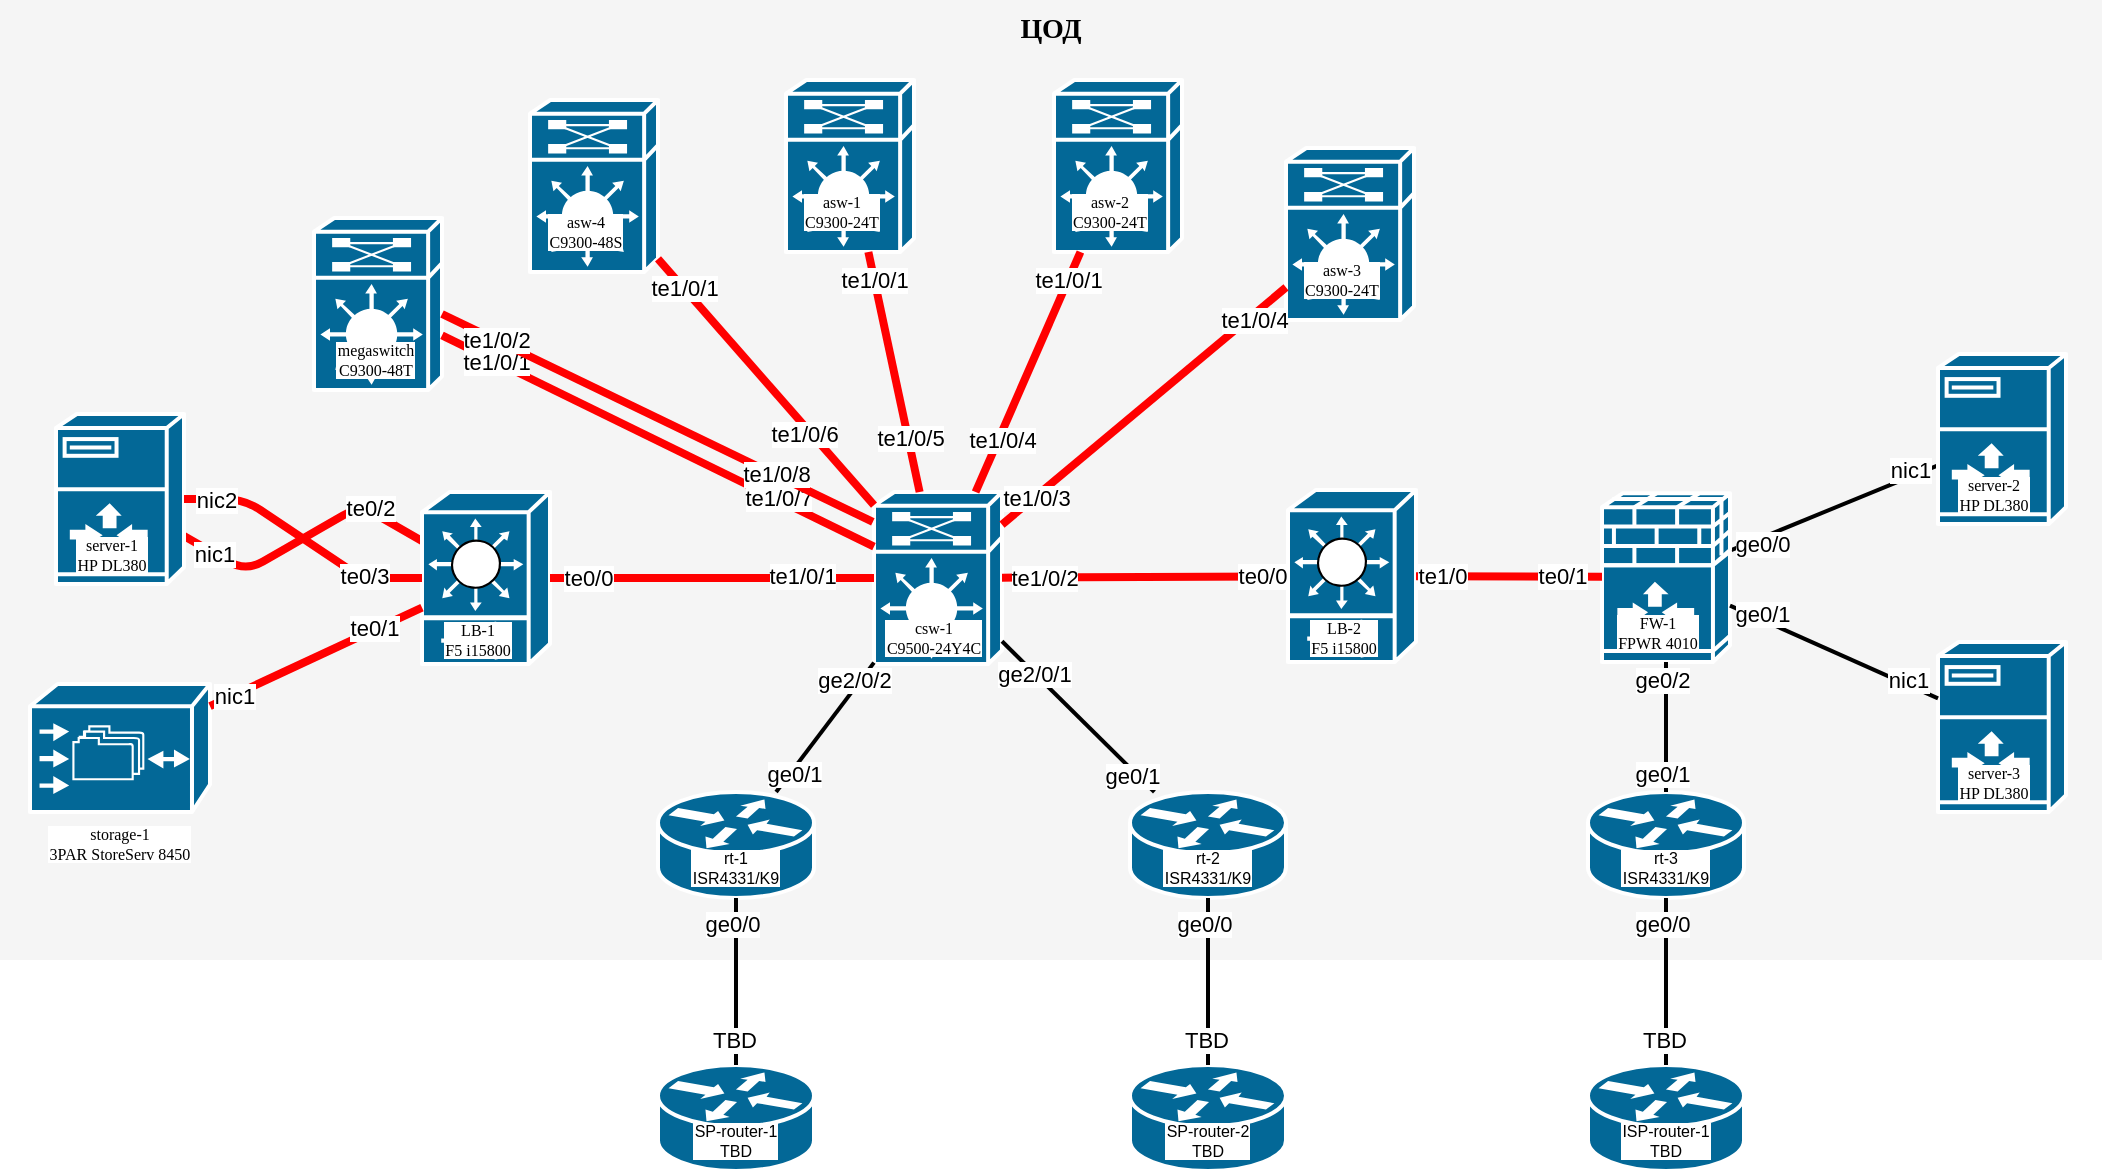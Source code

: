 <mxfile version="20.6.2" type="device"><diagram name="Page-1" id="c37626ed-c26b-45fb-9056-f9ebc6bb27b6"><mxGraphModel dx="666" dy="405" grid="1" gridSize="10" guides="1" tooltips="1" connect="1" arrows="1" fold="1" page="1" pageScale="1" pageWidth="1169" pageHeight="827" background="none" math="0" shadow="0"><root><mxCell id="0"/><mxCell id="1" parent="0"/><mxCell id="1c7a67bf8fd3230f-83" value="ЦОД" style="whiteSpace=wrap;html=1;rounded=0;shadow=0;comic=0;strokeWidth=1;fontFamily=Verdana;fontSize=14;fillColor=#f5f5f5;strokeColor=none;verticalAlign=top;fontStyle=1;align=center;" parent="1" vertex="1"><mxGeometry x="19" y="143" width="1051" height="480" as="geometry"/></mxCell><object label="%Name%&#10;%Model%" Power="45" Model="C9300-24T" Power_max="250" placeholders="1" Name="asw-1" Height="1" id="1c7a67bf8fd3230f-2"><mxCell style="shape=mxgraph.cisco.misc.route_switch_processor;dashed=0;fillColor=#036897;strokeColor=#ffffff;strokeWidth=2;verticalLabelPosition=bottom;verticalAlign=top;rounded=0;shadow=0;comic=0;fontFamily=Verdana;fontSize=8;movableLabel=1;labelBackgroundColor=default;labelBorderColor=none;" parent="1" vertex="1"><mxGeometry x="412" y="183" width="64" height="86" as="geometry"><mxPoint x="-4" y="-36" as="offset"/></mxGeometry></mxCell></object><mxCell id="1c7a67bf8fd3230f-64" style="html=1;labelBackgroundColor=none;startFill=0;endArrow=none;endFill=0;strokeWidth=4;fontFamily=Verdana;fontSize=12;strokeColor=#FF0000;fillColor=#e51400;elbow=vertical;edgeStyle=isometricEdgeStyle;" parent="1" source="1c7a67bf8fd3230f-6" target="VYZhUGUUAuglzrINPPdh-29" edge="1"><mxGeometry relative="1" as="geometry"><mxPoint x="230" y="410.093" as="sourcePoint"/><mxPoint x="111" y="384.407" as="targetPoint"/></mxGeometry></mxCell><object label="%Interface%" placeholders="1" Interface="te0/2" Type="10GBaseSR" Media="MMF, Duplex LC" id="pVyVXhRQnFWiGD-vonVl-3"><mxCell style="edgeLabel;html=1;align=center;verticalAlign=middle;resizable=0;points=[];" parent="1c7a67bf8fd3230f-64" vertex="1" connectable="0"><mxGeometry x="-0.547" y="-1" relative="1" as="geometry"><mxPoint as="offset"/></mxGeometry></mxCell></object><object label="%Interface%" placeholders="1" Interface="nic1" Type="10GBaseSR" Media="MMF, Duplex LC" id="pVyVXhRQnFWiGD-vonVl-4"><mxCell style="edgeLabel;html=1;align=center;verticalAlign=middle;resizable=0;points=[];" parent="1c7a67bf8fd3230f-64" vertex="1" connectable="0"><mxGeometry x="0.75" relative="1" as="geometry"><mxPoint as="offset"/></mxGeometry></mxCell></object><object label="%Name%&#10;%Model%" placeholders="1" Power="300" Model="F5 i15800" Power_max="750" Name="LB-1" Height="1" id="1c7a67bf8fd3230f-6"><mxCell style="shape=mxgraph.cisco.switches.content_switch;dashed=0;fillColor=#036897;strokeColor=#ffffff;strokeWidth=2;verticalLabelPosition=middle;verticalAlign=middle;rounded=0;shadow=0;comic=0;fontFamily=Verdana;fontSize=8;movableLabel=1;labelBackgroundColor=default;labelPosition=center;align=center;" parent="1" vertex="1"><mxGeometry x="230" y="389" width="64" height="86" as="geometry"><mxPoint x="-4" y="31" as="offset"/></mxGeometry></mxCell></object><object label="%Name%&#10;%Model%" placeholders="1" Model="3PAR StoreServ 8450" Power="900" Power_max="1500" Name="storage-1" Height="2" id="1c7a67bf8fd3230f-8"><mxCell style="shape=mxgraph.cisco.storage.cisco_file_engine;dashed=0;fillColor=#036897;strokeColor=#ffffff;strokeWidth=2;verticalLabelPosition=bottom;verticalAlign=top;rounded=0;shadow=0;comic=0;fontFamily=Verdana;fontSize=8;movableLabel=1;labelBackgroundColor=default;" parent="1" vertex="1"><mxGeometry x="34" y="485" width="90" height="64" as="geometry"/></mxCell></object><mxCell id="1c7a67bf8fd3230f-43" style="edgeStyle=none;html=1;labelBackgroundColor=none;startFill=0;endArrow=none;endFill=0;strokeWidth=2;fontFamily=Verdana;fontSize=12;" parent="1" source="1c7a67bf8fd3230f-10" target="1c7a67bf8fd3230f-11" edge="1"><mxGeometry relative="1" as="geometry"/></mxCell><object label="%Interface%" Interface="ge0/0" Media="RJ45, UTP" Type="1000BaseT" placeholders="1" id="pVyVXhRQnFWiGD-vonVl-25"><mxCell style="edgeLabel;html=1;align=center;verticalAlign=middle;resizable=0;points=[];" parent="1c7a67bf8fd3230f-43" vertex="1" connectable="0"><mxGeometry x="-0.356" y="-3" relative="1" as="geometry"><mxPoint x="-19" y="7" as="offset"/></mxGeometry></mxCell></object><object label="%Interface%" Interface="nic1" Media="RJ45, UTP" Type="1000BaseT" placeholders="1" id="pVyVXhRQnFWiGD-vonVl-30"><mxCell style="edgeLabel;html=1;align=center;verticalAlign=middle;resizable=0;points=[];" parent="1c7a67bf8fd3230f-43" vertex="1" connectable="0"><mxGeometry x="0.566" y="-1" relative="1" as="geometry"><mxPoint x="8" y="-8" as="offset"/></mxGeometry></mxCell></object><object label="%Name%&#10;%Model%" Model="FPWR 4010" Power="300" Power_max="650" placeholders="1" Name="FW-1" Height="1" id="1c7a67bf8fd3230f-10"><mxCell style="shape=mxgraph.cisco.security.ios_firewall;dashed=0;fillColor=#036897;strokeColor=#ffffff;strokeWidth=2;verticalLabelPosition=middle;verticalAlign=middle;rounded=0;shadow=0;comic=0;fontFamily=Verdana;fontSize=8;labelBackgroundColor=default;movableLabel=1;labelPosition=center;align=center;" parent="1" vertex="1"><mxGeometry x="820" y="389" width="64" height="85" as="geometry"><mxPoint x="-4" y="28" as="offset"/></mxGeometry></mxCell></object><object label="%Name%&#10;%Model%" placeholders="1" Model="HP DL380" Power="450" Power_max="800" Name="server-2" Height="2" id="1c7a67bf8fd3230f-11"><mxCell style="shape=mxgraph.cisco.servers.server_with_router;dashed=0;fillColor=#036897;strokeColor=#ffffff;strokeWidth=2;verticalLabelPosition=middle;verticalAlign=middle;rounded=0;shadow=0;comic=0;fontFamily=Verdana;fontSize=8;labelPosition=center;align=center;labelBackgroundColor=default;movableLabel=1;" parent="1" vertex="1"><mxGeometry x="988" y="320" width="64" height="85" as="geometry"><mxPoint x="-4" y="28" as="offset"/></mxGeometry></mxCell></object><object label="%Name%&#10;%Model%" Model="ISR4331/K9" Power="60" Power_max="350" Height="1" placeholders="1" Name="rt-1" id="1c7a67bf8fd3230f-46"><mxCell style="shape=mxgraph.cisco.routers.router;dashed=0;fillColor=#036897;strokeColor=#ffffff;strokeWidth=2;verticalLabelPosition=bottom;verticalAlign=top;rounded=0;shadow=0;comic=0;fontFamily=Helvetica;fontSize=8;movableLabel=1;labelBackgroundColor=default;" parent="1" vertex="1"><mxGeometry x="348" y="539" width="78" height="53" as="geometry"><mxPoint y="-31" as="offset"/></mxGeometry></mxCell></object><object label="%Name%&#10;%Model%" Power="45" Model="C9300-24T" Power_max="250" placeholders="1" Name="asw-2" Height="1" id="VYZhUGUUAuglzrINPPdh-13"><mxCell style="shape=mxgraph.cisco.misc.route_switch_processor;dashed=0;fillColor=#036897;strokeColor=#ffffff;strokeWidth=2;verticalLabelPosition=bottom;verticalAlign=top;rounded=0;shadow=0;comic=0;fontFamily=Verdana;fontSize=8;movableLabel=1;labelBackgroundColor=default;labelBorderColor=none;html=0;" vertex="1" parent="1"><mxGeometry x="546" y="183" width="64" height="86" as="geometry"><mxPoint x="-4" y="-36" as="offset"/></mxGeometry></mxCell></object><object label="%Name%&#10;%Model%" Power="45" Model="C9300-24T" Power_max="250" placeholders="1" Name="asw-3" Height="1" id="VYZhUGUUAuglzrINPPdh-14"><mxCell style="shape=mxgraph.cisco.misc.route_switch_processor;dashed=0;fillColor=#036897;strokeColor=#ffffff;strokeWidth=2;verticalLabelPosition=bottom;verticalAlign=top;rounded=0;shadow=0;comic=0;fontFamily=Verdana;fontSize=8;movableLabel=1;labelBackgroundColor=default;labelBorderColor=none;html=0;" vertex="1" parent="1"><mxGeometry x="662" y="217" width="64" height="86" as="geometry"><mxPoint x="-4" y="-36" as="offset"/></mxGeometry></mxCell></object><object label="%Name%&#10;%Model%" Power="80" Model="C9300-48S" Power_max="250" placeholders="1" Name="asw-4" Height="1" id="VYZhUGUUAuglzrINPPdh-15"><mxCell style="shape=mxgraph.cisco.misc.route_switch_processor;dashed=0;fillColor=#036897;strokeColor=#ffffff;strokeWidth=2;verticalLabelPosition=bottom;verticalAlign=top;rounded=0;shadow=0;comic=0;fontFamily=Verdana;fontSize=8;movableLabel=1;labelBackgroundColor=default;labelBorderColor=none;html=0;" vertex="1" parent="1"><mxGeometry x="284" y="193" width="64" height="86" as="geometry"><mxPoint x="-4" y="-36" as="offset"/></mxGeometry></mxCell></object><object label="%Name%&#10;%Model%" Power="120" Model="C9500-24Y4C" Power_max="650" placeholders="1" Name="csw-1" Height="1" id="VYZhUGUUAuglzrINPPdh-16"><mxCell style="shape=mxgraph.cisco.misc.route_switch_processor;dashed=0;fillColor=#036897;strokeColor=#ffffff;strokeWidth=2;verticalLabelPosition=middle;verticalAlign=middle;rounded=0;shadow=0;comic=0;fontFamily=Verdana;fontSize=8;movableLabel=1;labelBackgroundColor=default;labelBorderColor=none;html=0;labelPosition=center;align=center;" vertex="1" parent="1"><mxGeometry x="456" y="389" width="64" height="86" as="geometry"><mxPoint x="-2" y="30" as="offset"/></mxGeometry></mxCell></object><object label="%Name%&#10;%Model%" Model="ISR4331/K9" Power="60" Power_max="350" Height="1" placeholders="1" Name="rt-2" id="VYZhUGUUAuglzrINPPdh-19"><mxCell style="shape=mxgraph.cisco.routers.router;dashed=0;fillColor=#036897;strokeColor=#ffffff;strokeWidth=2;verticalLabelPosition=bottom;verticalAlign=top;rounded=0;shadow=0;comic=0;fontFamily=Helvetica;fontSize=8;movableLabel=1;labelBackgroundColor=default;labelBorderColor=none;html=0;" vertex="1" parent="1"><mxGeometry x="584" y="539" width="78" height="53" as="geometry"><mxPoint y="-31" as="offset"/></mxGeometry></mxCell></object><object label="%Name%&#10;%Model%" Model="ISR4331/K9" Power="60" Power_max="350" Height="1" placeholders="1" Name="rt-3" id="VYZhUGUUAuglzrINPPdh-20"><mxCell style="shape=mxgraph.cisco.routers.router;dashed=0;fillColor=#036897;strokeColor=#ffffff;strokeWidth=2;verticalLabelPosition=bottom;verticalAlign=top;rounded=0;shadow=0;comic=0;fontFamily=Helvetica;fontSize=8;movableLabel=1;labelBackgroundColor=default;labelBorderColor=none;html=0;" vertex="1" parent="1"><mxGeometry x="813" y="539" width="78" height="53" as="geometry"><mxPoint y="-31" as="offset"/></mxGeometry></mxCell></object><object label="%Name%&#10;%Model%" Model="TBD" Power="TBD" Power_max="TBD" Height="TBD" placeholders="1" Name="SP-router-1" id="VYZhUGUUAuglzrINPPdh-22"><mxCell style="shape=mxgraph.cisco.routers.router;dashed=0;fillColor=#036897;strokeColor=#ffffff;strokeWidth=2;verticalLabelPosition=bottom;verticalAlign=top;rounded=0;shadow=0;comic=0;fontFamily=Helvetica;fontSize=8;movableLabel=1;labelBackgroundColor=default;labelBorderColor=none;html=0;" vertex="1" parent="1"><mxGeometry x="348" y="675.5" width="78" height="53" as="geometry"><mxPoint y="-31" as="offset"/></mxGeometry></mxCell></object><object label="%Name%&#10;%Model%" Model="TBD" Power="TBD" Power_max="TBD" Height="TBD" placeholders="1" Name="SP-router-2" id="VYZhUGUUAuglzrINPPdh-23"><mxCell style="shape=mxgraph.cisco.routers.router;dashed=0;fillColor=#036897;strokeColor=#ffffff;strokeWidth=2;verticalLabelPosition=bottom;verticalAlign=top;rounded=0;shadow=0;comic=0;fontFamily=Helvetica;fontSize=8;movableLabel=1;labelBackgroundColor=default;labelBorderColor=none;html=0;" vertex="1" parent="1"><mxGeometry x="584" y="675.5" width="78" height="53" as="geometry"><mxPoint y="-31" as="offset"/></mxGeometry></mxCell></object><object label="%Name%&#10;%Model%" Model="TBD" Power="TBD" Power_max="TBD" Height="TBD" placeholders="1" Name="ISP-router-1" id="VYZhUGUUAuglzrINPPdh-24"><mxCell style="shape=mxgraph.cisco.routers.router;dashed=0;fillColor=#036897;strokeColor=#ffffff;strokeWidth=2;verticalLabelPosition=bottom;verticalAlign=top;rounded=0;shadow=0;comic=0;fontFamily=Helvetica;fontSize=8;movableLabel=1;labelBackgroundColor=default;labelBorderColor=none;html=0;" vertex="1" parent="1"><mxGeometry x="813" y="675.5" width="78" height="53" as="geometry"><mxPoint y="-31" as="offset"/></mxGeometry></mxCell></object><object label="%Name%&#10;%Model%" placeholders="1" Power="300" Model="F5 i15800" Power_max="750" Name="LB-2" Height="1" id="VYZhUGUUAuglzrINPPdh-25"><mxCell style="shape=mxgraph.cisco.switches.content_switch;dashed=0;fillColor=#036897;strokeColor=#ffffff;strokeWidth=2;verticalLabelPosition=middle;verticalAlign=middle;rounded=0;shadow=0;comic=0;fontFamily=Verdana;fontSize=8;movableLabel=1;labelBackgroundColor=default;labelPosition=center;align=center;" vertex="1" parent="1"><mxGeometry x="663" y="388" width="64" height="86" as="geometry"><mxPoint x="-4" y="31" as="offset"/></mxGeometry></mxCell></object><object label="%Name%&#10;%Model%" placeholders="1" Model="HP DL380" Power="450" Power_max="800" Name="server-3" Height="2" id="VYZhUGUUAuglzrINPPdh-27"><mxCell style="shape=mxgraph.cisco.servers.server_with_router;dashed=0;fillColor=#036897;strokeColor=#ffffff;strokeWidth=2;verticalLabelPosition=middle;verticalAlign=middle;rounded=0;shadow=0;comic=0;fontFamily=Verdana;fontSize=8;labelPosition=center;align=center;labelBackgroundColor=default;movableLabel=1;" vertex="1" parent="1"><mxGeometry x="988" y="464.0" width="64" height="85" as="geometry"><mxPoint x="-4" y="28" as="offset"/></mxGeometry></mxCell></object><object label="%Name%&#10;%Model%" Power="80" Model="C9300-48T" Power_max="450" placeholders="1" Name="megaswitch" Height="1" id="VYZhUGUUAuglzrINPPdh-28"><mxCell style="shape=mxgraph.cisco.misc.route_switch_processor;dashed=0;fillColor=#036897;strokeColor=#ffffff;strokeWidth=2;verticalLabelPosition=middle;verticalAlign=middle;rounded=0;shadow=0;comic=0;fontFamily=Verdana;fontSize=8;movableLabel=1;labelBackgroundColor=default;labelBorderColor=none;html=0;labelPosition=center;align=center;" vertex="1" parent="1"><mxGeometry x="176" y="252" width="64" height="86" as="geometry"><mxPoint x="-1" y="28" as="offset"/></mxGeometry></mxCell></object><object label="%Name%&#10;%Model%" placeholders="1" Model="HP DL380" Power="450" Power_max="800" Name="server-1" Height="2" id="VYZhUGUUAuglzrINPPdh-29"><mxCell style="shape=mxgraph.cisco.servers.server_with_router;dashed=0;fillColor=#036897;strokeColor=#ffffff;strokeWidth=2;verticalLabelPosition=middle;verticalAlign=middle;rounded=0;shadow=0;comic=0;fontFamily=Verdana;fontSize=8;labelPosition=center;align=center;labelBackgroundColor=default;movableLabel=1;labelBorderColor=none;html=0;" vertex="1" parent="1"><mxGeometry x="47" y="350.0" width="64" height="85" as="geometry"><mxPoint x="-4" y="28" as="offset"/></mxGeometry></mxCell></object><mxCell id="VYZhUGUUAuglzrINPPdh-33" style="edgeStyle=none;html=1;labelBackgroundColor=none;startFill=0;endArrow=none;endFill=0;strokeWidth=4;fontFamily=Verdana;fontSize=12;strokeColor=#FF0000;fillColor=#e51400;rounded=0;" edge="1" parent="1" source="1c7a67bf8fd3230f-6" target="1c7a67bf8fd3230f-8"><mxGeometry relative="1" as="geometry"><mxPoint x="280" y="513.406" as="sourcePoint"/><mxPoint x="142" y="513" as="targetPoint"/></mxGeometry></mxCell><object label="%Interface%" placeholders="1" Interface="te0/1" Type="10GBaseSR" Media="MMF, Duplex LC" id="VYZhUGUUAuglzrINPPdh-34"><mxCell style="edgeLabel;html=1;align=center;verticalAlign=middle;resizable=0;points=[];labelBackgroundColor=default;labelBorderColor=none;fontFamily=Helvetica;fontSize=11;" vertex="1" connectable="0" parent="VYZhUGUUAuglzrINPPdh-33"><mxGeometry x="-0.547" y="-1" relative="1" as="geometry"><mxPoint as="offset"/></mxGeometry></mxCell></object><object label="%Interface%" placeholders="1" Interface="nic1" Type="10GBaseSR" Media="MMF, Duplex LC" id="VYZhUGUUAuglzrINPPdh-35"><mxCell style="edgeLabel;html=1;align=center;verticalAlign=middle;resizable=0;points=[];labelBackgroundColor=default;labelBorderColor=none;fontFamily=Helvetica;fontSize=11;" vertex="1" connectable="0" parent="VYZhUGUUAuglzrINPPdh-33"><mxGeometry x="0.767" relative="1" as="geometry"><mxPoint as="offset"/></mxGeometry></mxCell></object><mxCell id="VYZhUGUUAuglzrINPPdh-36" style="edgeStyle=none;html=1;labelBackgroundColor=none;startFill=0;endArrow=none;endFill=0;strokeWidth=4;fontFamily=Verdana;fontSize=12;strokeColor=#FF0000;fillColor=#e51400;rounded=0;entryX=1;entryY=0.5;entryDx=0;entryDy=0;entryPerimeter=0;exitX=0;exitY=0.5;exitDx=0;exitDy=0;exitPerimeter=0;" edge="1" parent="1" source="VYZhUGUUAuglzrINPPdh-16" target="1c7a67bf8fd3230f-6"><mxGeometry relative="1" as="geometry"><mxPoint x="456.384" y="449.008" as="sourcePoint"/><mxPoint x="295.024" y="413.834" as="targetPoint"/></mxGeometry></mxCell><object label="%Interface%" placeholders="1" Interface="te1/0/1" Type="10GBaseSR" Media="MMF, Duplex LC" id="VYZhUGUUAuglzrINPPdh-37"><mxCell style="edgeLabel;html=1;align=center;verticalAlign=middle;resizable=0;points=[];labelBackgroundColor=default;labelBorderColor=none;fontFamily=Helvetica;fontSize=11;" vertex="1" connectable="0" parent="VYZhUGUUAuglzrINPPdh-36"><mxGeometry x="-0.547" y="-1" relative="1" as="geometry"><mxPoint as="offset"/></mxGeometry></mxCell></object><object label="%Interface%" placeholders="1" Interface="te0/0" Type="10GBaseSR" Media="MMF, Duplex LC" id="VYZhUGUUAuglzrINPPdh-38"><mxCell style="edgeLabel;html=1;align=center;verticalAlign=middle;resizable=0;points=[];labelBackgroundColor=default;labelBorderColor=none;fontFamily=Helvetica;fontSize=11;" vertex="1" connectable="0" parent="VYZhUGUUAuglzrINPPdh-36"><mxGeometry x="0.767" relative="1" as="geometry"><mxPoint as="offset"/></mxGeometry></mxCell></object><mxCell id="VYZhUGUUAuglzrINPPdh-39" style="edgeStyle=none;html=1;labelBackgroundColor=none;startFill=0;endArrow=none;endFill=0;strokeWidth=4;fontFamily=Verdana;fontSize=12;strokeColor=#FF0000;fillColor=#e51400;rounded=0;" edge="1" parent="1" source="VYZhUGUUAuglzrINPPdh-16" target="VYZhUGUUAuglzrINPPdh-28"><mxGeometry relative="1" as="geometry"><mxPoint x="394" y="393.406" as="sourcePoint"/><mxPoint x="256" y="393" as="targetPoint"/></mxGeometry></mxCell><object label="%Interface%" placeholders="1" Interface="te1/0/7" Type="10GBaseSR" Media="MMF, Duplex LC" id="VYZhUGUUAuglzrINPPdh-40"><mxCell style="edgeLabel;html=1;align=center;verticalAlign=middle;resizable=0;points=[];labelBackgroundColor=default;labelBorderColor=none;fontFamily=Helvetica;fontSize=11;" vertex="1" connectable="0" parent="VYZhUGUUAuglzrINPPdh-39"><mxGeometry x="-0.547" y="-1" relative="1" as="geometry"><mxPoint as="offset"/></mxGeometry></mxCell></object><object label="%Interface%" placeholders="1" Interface="te1/0/1" Type="10GBaseSR" Media="MMF, Duplex LC" id="VYZhUGUUAuglzrINPPdh-41"><mxCell style="edgeLabel;html=1;align=center;verticalAlign=middle;resizable=0;points=[];labelBackgroundColor=default;labelBorderColor=none;fontFamily=Helvetica;fontSize=11;" vertex="1" connectable="0" parent="VYZhUGUUAuglzrINPPdh-39"><mxGeometry x="0.75" relative="1" as="geometry"><mxPoint as="offset"/></mxGeometry></mxCell></object><mxCell id="VYZhUGUUAuglzrINPPdh-42" style="edgeStyle=none;html=1;labelBackgroundColor=none;startFill=0;endArrow=none;endFill=0;strokeWidth=4;fontFamily=Verdana;fontSize=12;strokeColor=#FF0000;fillColor=#e51400;rounded=0;" edge="1" parent="1" source="VYZhUGUUAuglzrINPPdh-16" target="VYZhUGUUAuglzrINPPdh-15"><mxGeometry relative="1" as="geometry"><mxPoint x="406" y="343" as="sourcePoint"/><mxPoint x="306" y="313" as="targetPoint"/></mxGeometry></mxCell><object label="%Interface%" placeholders="1" Interface="te1/0/6" Type="10GBaseSR" Media="MMF, Duplex LC" id="VYZhUGUUAuglzrINPPdh-43"><mxCell style="edgeLabel;html=1;align=center;verticalAlign=middle;resizable=0;points=[];labelBackgroundColor=default;labelBorderColor=none;fontFamily=Helvetica;fontSize=11;" vertex="1" connectable="0" parent="VYZhUGUUAuglzrINPPdh-42"><mxGeometry x="-0.547" y="-1" relative="1" as="geometry"><mxPoint x="-12" y="-7" as="offset"/></mxGeometry></mxCell></object><object label="%Interface%" placeholders="1" Interface="te1/0/1" Type="10GBaseSR" Media="MMF, Duplex LC" id="VYZhUGUUAuglzrINPPdh-44"><mxCell style="edgeLabel;html=1;align=center;verticalAlign=middle;resizable=0;points=[];labelBackgroundColor=default;labelBorderColor=none;fontFamily=Helvetica;fontSize=11;" vertex="1" connectable="0" parent="VYZhUGUUAuglzrINPPdh-42"><mxGeometry x="0.767" relative="1" as="geometry"><mxPoint as="offset"/></mxGeometry></mxCell></object><mxCell id="VYZhUGUUAuglzrINPPdh-45" style="edgeStyle=none;html=1;labelBackgroundColor=none;startFill=0;endArrow=none;endFill=0;strokeWidth=4;fontFamily=Verdana;fontSize=12;strokeColor=#FF0000;fillColor=#e51400;rounded=0;" edge="1" parent="1" source="VYZhUGUUAuglzrINPPdh-16" target="1c7a67bf8fd3230f-2"><mxGeometry relative="1" as="geometry"><mxPoint x="454" y="323.406" as="sourcePoint"/><mxPoint x="316" y="323" as="targetPoint"/></mxGeometry></mxCell><object label="%Interface%" placeholders="1" Interface="te1/0/5" Type="10GBaseSR" Media="MMF, Duplex LC" id="VYZhUGUUAuglzrINPPdh-46"><mxCell style="edgeLabel;html=1;align=center;verticalAlign=middle;resizable=0;points=[];labelBackgroundColor=default;labelBorderColor=none;fontFamily=Helvetica;fontSize=11;" vertex="1" connectable="0" parent="VYZhUGUUAuglzrINPPdh-45"><mxGeometry x="-0.547" y="-1" relative="1" as="geometry"><mxPoint as="offset"/></mxGeometry></mxCell></object><object label="%Interface%" placeholders="1" Interface="te1/0/1" Type="10GBaseSR" Media="MMF, Duplex LC" id="VYZhUGUUAuglzrINPPdh-47"><mxCell style="edgeLabel;html=1;align=center;verticalAlign=middle;resizable=0;points=[];labelBackgroundColor=default;labelBorderColor=none;fontFamily=Helvetica;fontSize=11;" vertex="1" connectable="0" parent="VYZhUGUUAuglzrINPPdh-45"><mxGeometry x="0.767" relative="1" as="geometry"><mxPoint as="offset"/></mxGeometry></mxCell></object><mxCell id="VYZhUGUUAuglzrINPPdh-48" style="edgeStyle=none;html=1;labelBackgroundColor=none;startFill=0;endArrow=none;endFill=0;strokeWidth=4;fontFamily=Verdana;fontSize=12;strokeColor=#FF0000;fillColor=#e51400;rounded=0;" edge="1" parent="1" source="VYZhUGUUAuglzrINPPdh-16" target="VYZhUGUUAuglzrINPPdh-13"><mxGeometry relative="1" as="geometry"><mxPoint x="506" y="393" as="sourcePoint"/><mxPoint x="486" y="323" as="targetPoint"/></mxGeometry></mxCell><object label="%Interface%" placeholders="1" Interface="te1/0/4" Type="10GBaseSR" Media="MMF, Duplex LC" id="VYZhUGUUAuglzrINPPdh-49"><mxCell style="edgeLabel;html=1;align=center;verticalAlign=middle;resizable=0;points=[];labelBackgroundColor=default;labelBorderColor=none;fontFamily=Helvetica;fontSize=11;" vertex="1" connectable="0" parent="VYZhUGUUAuglzrINPPdh-48"><mxGeometry x="-0.547" y="-1" relative="1" as="geometry"><mxPoint as="offset"/></mxGeometry></mxCell></object><object label="%Interface%" placeholders="1" Interface="te1/0/1" Type="10GBaseSR" Media="MMF, Duplex LC" id="VYZhUGUUAuglzrINPPdh-50"><mxCell style="edgeLabel;html=1;align=center;verticalAlign=middle;resizable=0;points=[];labelBackgroundColor=default;labelBorderColor=none;fontFamily=Helvetica;fontSize=11;" vertex="1" connectable="0" parent="VYZhUGUUAuglzrINPPdh-48"><mxGeometry x="0.767" relative="1" as="geometry"><mxPoint as="offset"/></mxGeometry></mxCell></object><mxCell id="VYZhUGUUAuglzrINPPdh-51" style="edgeStyle=none;html=1;labelBackgroundColor=none;startFill=0;endArrow=none;endFill=0;strokeWidth=4;fontFamily=Verdana;fontSize=12;strokeColor=#FF0000;fillColor=#e51400;rounded=0;" edge="1" parent="1" source="VYZhUGUUAuglzrINPPdh-14" target="VYZhUGUUAuglzrINPPdh-16"><mxGeometry relative="1" as="geometry"><mxPoint x="744" y="373.406" as="sourcePoint"/><mxPoint x="606" y="373" as="targetPoint"/></mxGeometry></mxCell><object label="%Interface%" placeholders="1" Interface="te1/0/4" Type="10GBaseSR" Media="MMF, Duplex LC" id="VYZhUGUUAuglzrINPPdh-52"><mxCell style="edgeLabel;html=1;align=center;verticalAlign=middle;resizable=0;points=[];labelBackgroundColor=default;labelBorderColor=none;fontFamily=Helvetica;fontSize=11;" vertex="1" connectable="0" parent="VYZhUGUUAuglzrINPPdh-51"><mxGeometry x="-0.547" y="-1" relative="1" as="geometry"><mxPoint x="17" y="-10" as="offset"/></mxGeometry></mxCell></object><object label="%Interface%" placeholders="1" Interface="te1/0/3" Type="10GBaseSR" Media="MMF, Duplex LC" id="VYZhUGUUAuglzrINPPdh-53"><mxCell style="edgeLabel;html=1;align=center;verticalAlign=middle;resizable=0;points=[];labelBackgroundColor=default;labelBorderColor=none;fontFamily=Helvetica;fontSize=11;" vertex="1" connectable="0" parent="VYZhUGUUAuglzrINPPdh-51"><mxGeometry x="0.767" relative="1" as="geometry"><mxPoint as="offset"/></mxGeometry></mxCell></object><mxCell id="VYZhUGUUAuglzrINPPdh-54" style="edgeStyle=none;html=1;labelBackgroundColor=none;startFill=0;endArrow=none;endFill=0;strokeWidth=4;fontFamily=Verdana;fontSize=12;strokeColor=#FF0000;fillColor=#e51400;rounded=0;" edge="1" parent="1" source="VYZhUGUUAuglzrINPPdh-25" target="VYZhUGUUAuglzrINPPdh-16"><mxGeometry relative="1" as="geometry"><mxPoint x="674" y="423.406" as="sourcePoint"/><mxPoint x="536" y="423" as="targetPoint"/></mxGeometry></mxCell><object label="%Interface%" placeholders="1" Interface="te0/0" Type="10GBaseSR" Media="MMF, Duplex LC" id="VYZhUGUUAuglzrINPPdh-55"><mxCell style="edgeLabel;html=1;align=center;verticalAlign=middle;resizable=0;points=[];labelBackgroundColor=default;labelBorderColor=none;fontFamily=Helvetica;fontSize=11;" vertex="1" connectable="0" parent="VYZhUGUUAuglzrINPPdh-54"><mxGeometry x="-0.547" y="-1" relative="1" as="geometry"><mxPoint x="19" as="offset"/></mxGeometry></mxCell></object><object label="%Interface%" placeholders="1" Interface="te1/0/2" Type="10GBaseSR" Media="MMF, Duplex LC" id="VYZhUGUUAuglzrINPPdh-56"><mxCell style="edgeLabel;html=1;align=center;verticalAlign=middle;resizable=0;points=[];labelBackgroundColor=default;labelBorderColor=none;fontFamily=Helvetica;fontSize=11;" vertex="1" connectable="0" parent="VYZhUGUUAuglzrINPPdh-54"><mxGeometry x="0.767" relative="1" as="geometry"><mxPoint x="4" as="offset"/></mxGeometry></mxCell></object><mxCell id="VYZhUGUUAuglzrINPPdh-57" style="edgeStyle=none;html=1;labelBackgroundColor=none;startFill=0;endArrow=none;endFill=0;strokeWidth=4;fontFamily=Verdana;fontSize=12;strokeColor=#FF0000;fillColor=#e51400;rounded=0;" edge="1" parent="1" source="1c7a67bf8fd3230f-10" target="VYZhUGUUAuglzrINPPdh-25"><mxGeometry relative="1" as="geometry"><mxPoint x="871" y="363.406" as="sourcePoint"/><mxPoint x="733" y="363" as="targetPoint"/></mxGeometry></mxCell><object label="%Interface%" placeholders="1" Interface="te0/1" Type="10GBaseSR" Media="MMF, Duplex LC" id="VYZhUGUUAuglzrINPPdh-58"><mxCell style="edgeLabel;html=1;align=center;verticalAlign=middle;resizable=0;points=[];labelBackgroundColor=default;labelBorderColor=none;fontFamily=Helvetica;fontSize=11;" vertex="1" connectable="0" parent="VYZhUGUUAuglzrINPPdh-57"><mxGeometry x="-0.547" y="-1" relative="1" as="geometry"><mxPoint x="1" as="offset"/></mxGeometry></mxCell></object><object label="%Interface%" placeholders="1" Interface="te1/0" Type="10GBaseSR" Media="MMF, Duplex LC" id="VYZhUGUUAuglzrINPPdh-59"><mxCell style="edgeLabel;html=1;align=center;verticalAlign=middle;resizable=0;points=[];labelBackgroundColor=default;labelBorderColor=none;fontFamily=Helvetica;fontSize=11;" vertex="1" connectable="0" parent="VYZhUGUUAuglzrINPPdh-57"><mxGeometry x="0.767" relative="1" as="geometry"><mxPoint x="2" as="offset"/></mxGeometry></mxCell></object><mxCell id="VYZhUGUUAuglzrINPPdh-60" style="edgeStyle=none;html=1;labelBackgroundColor=none;startFill=0;endArrow=none;endFill=0;strokeWidth=2;fontFamily=Verdana;fontSize=12;" edge="1" parent="1" source="1c7a67bf8fd3230f-10" target="VYZhUGUUAuglzrINPPdh-27"><mxGeometry relative="1" as="geometry"><mxPoint x="930" y="583" as="sourcePoint"/><mxPoint x="1044" y="583.64" as="targetPoint"/></mxGeometry></mxCell><object label="%Interface%" Interface="ge0/1" Media="RJ45, UTP" Type="1000BaseT" placeholders="1" id="VYZhUGUUAuglzrINPPdh-61"><mxCell style="edgeLabel;html=1;align=center;verticalAlign=middle;resizable=0;points=[];" vertex="1" connectable="0" parent="VYZhUGUUAuglzrINPPdh-60"><mxGeometry x="-0.356" y="-3" relative="1" as="geometry"><mxPoint x="-16" y="-14" as="offset"/></mxGeometry></mxCell></object><object label="%Interface%" Interface="nic1" Media="RJ45, UTP" Type="1000BaseT" placeholders="1" id="VYZhUGUUAuglzrINPPdh-62"><mxCell style="edgeLabel;html=1;align=center;verticalAlign=middle;resizable=0;points=[];" vertex="1" connectable="0" parent="VYZhUGUUAuglzrINPPdh-60"><mxGeometry x="0.566" y="-1" relative="1" as="geometry"><mxPoint x="8" as="offset"/></mxGeometry></mxCell></object><mxCell id="VYZhUGUUAuglzrINPPdh-63" style="edgeStyle=none;html=1;labelBackgroundColor=none;startFill=0;endArrow=none;endFill=0;strokeWidth=2;fontFamily=Verdana;fontSize=12;" edge="1" parent="1" source="VYZhUGUUAuglzrINPPdh-20" target="1c7a67bf8fd3230f-10"><mxGeometry relative="1" as="geometry"><mxPoint x="920" y="573" as="sourcePoint"/><mxPoint x="1034" y="573.64" as="targetPoint"/></mxGeometry></mxCell><object label="%Interface%" Interface="ge0/1" Media="RJ45, UTP" Type="1000BaseT" placeholders="1" id="VYZhUGUUAuglzrINPPdh-64"><mxCell style="edgeLabel;html=1;align=center;verticalAlign=middle;resizable=0;points=[];" vertex="1" connectable="0" parent="VYZhUGUUAuglzrINPPdh-63"><mxGeometry x="-0.356" y="-3" relative="1" as="geometry"><mxPoint x="-5" y="12" as="offset"/></mxGeometry></mxCell></object><object label="%Interface%" Interface="ge0/2" Media="RJ45, UTP" Type="1000BaseT" placeholders="1" id="VYZhUGUUAuglzrINPPdh-65"><mxCell style="edgeLabel;html=1;align=center;verticalAlign=middle;resizable=0;points=[];" vertex="1" connectable="0" parent="VYZhUGUUAuglzrINPPdh-63"><mxGeometry x="0.566" y="-1" relative="1" as="geometry"><mxPoint x="-3" y="-5" as="offset"/></mxGeometry></mxCell></object><mxCell id="VYZhUGUUAuglzrINPPdh-66" style="edgeStyle=none;html=1;labelBackgroundColor=none;startFill=0;endArrow=none;endFill=0;strokeWidth=2;fontFamily=Verdana;fontSize=12;" edge="1" parent="1" source="VYZhUGUUAuglzrINPPdh-20" target="VYZhUGUUAuglzrINPPdh-24"><mxGeometry relative="1" as="geometry"><mxPoint x="950" y="663" as="sourcePoint"/><mxPoint x="1064" y="663.64" as="targetPoint"/></mxGeometry></mxCell><object label="%Interface%" Interface="ge0/0" Media="RJ45, UTP" Type="1000BaseT" placeholders="1" id="VYZhUGUUAuglzrINPPdh-67"><mxCell style="edgeLabel;html=1;align=center;verticalAlign=middle;resizable=0;points=[];" vertex="1" connectable="0" parent="VYZhUGUUAuglzrINPPdh-66"><mxGeometry x="-0.356" y="-3" relative="1" as="geometry"><mxPoint x="1" y="-14" as="offset"/></mxGeometry></mxCell></object><object label="%Interface%" Interface="TBD" Media="RJ45, UTP" Type="1000BaseT" placeholders="1" id="VYZhUGUUAuglzrINPPdh-68"><mxCell style="edgeLabel;html=1;align=center;verticalAlign=middle;resizable=0;points=[];" vertex="1" connectable="0" parent="VYZhUGUUAuglzrINPPdh-66"><mxGeometry x="0.566" y="-1" relative="1" as="geometry"><mxPoint y="5" as="offset"/></mxGeometry></mxCell></object><mxCell id="VYZhUGUUAuglzrINPPdh-69" style="edgeStyle=none;html=1;labelBackgroundColor=none;startFill=0;endArrow=none;endFill=0;strokeWidth=2;fontFamily=Verdana;fontSize=12;" edge="1" parent="1" source="VYZhUGUUAuglzrINPPdh-19" target="VYZhUGUUAuglzrINPPdh-23"><mxGeometry relative="1" as="geometry"><mxPoint x="938" y="602" as="sourcePoint"/><mxPoint x="716" y="663" as="targetPoint"/></mxGeometry></mxCell><object label="%Interface%" Interface="ge0/0" Media="RJ45, UTP" Type="1000BaseT" placeholders="1" id="VYZhUGUUAuglzrINPPdh-70"><mxCell style="edgeLabel;html=1;align=center;verticalAlign=middle;resizable=0;points=[];" vertex="1" connectable="0" parent="VYZhUGUUAuglzrINPPdh-69"><mxGeometry x="-0.356" y="-3" relative="1" as="geometry"><mxPoint x="1" y="-14" as="offset"/></mxGeometry></mxCell></object><object label="%Interface%" Interface="TBD" Media="RJ45, UTP" Type="1000BaseT" placeholders="1" id="VYZhUGUUAuglzrINPPdh-71"><mxCell style="edgeLabel;html=1;align=center;verticalAlign=middle;resizable=0;points=[];" vertex="1" connectable="0" parent="VYZhUGUUAuglzrINPPdh-69"><mxGeometry x="0.566" y="-1" relative="1" as="geometry"><mxPoint y="5" as="offset"/></mxGeometry></mxCell></object><mxCell id="VYZhUGUUAuglzrINPPdh-72" style="edgeStyle=none;html=1;labelBackgroundColor=none;startFill=0;endArrow=none;endFill=0;strokeWidth=2;fontFamily=Verdana;fontSize=12;" edge="1" parent="1" source="1c7a67bf8fd3230f-46" target="VYZhUGUUAuglzrINPPdh-22"><mxGeometry relative="1" as="geometry"><mxPoint x="476" y="633" as="sourcePoint"/><mxPoint x="476" y="695.5" as="targetPoint"/></mxGeometry></mxCell><object label="%Interface%" Interface="ge0/0" Media="RJ45, UTP" Type="1000BaseT" placeholders="1" id="VYZhUGUUAuglzrINPPdh-73"><mxCell style="edgeLabel;html=1;align=center;verticalAlign=middle;resizable=0;points=[];" vertex="1" connectable="0" parent="VYZhUGUUAuglzrINPPdh-72"><mxGeometry x="-0.356" y="-3" relative="1" as="geometry"><mxPoint x="1" y="-14" as="offset"/></mxGeometry></mxCell></object><object label="%Interface%" Interface="TBD" Media="RJ45, UTP" Type="1000BaseT" placeholders="1" id="VYZhUGUUAuglzrINPPdh-74"><mxCell style="edgeLabel;html=1;align=center;verticalAlign=middle;resizable=0;points=[];" vertex="1" connectable="0" parent="VYZhUGUUAuglzrINPPdh-72"><mxGeometry x="0.566" y="-1" relative="1" as="geometry"><mxPoint y="5" as="offset"/></mxGeometry></mxCell></object><mxCell id="VYZhUGUUAuglzrINPPdh-75" style="edgeStyle=none;html=1;labelBackgroundColor=none;startFill=0;endArrow=none;endFill=0;strokeWidth=2;fontFamily=Verdana;fontSize=12;" edge="1" parent="1" source="VYZhUGUUAuglzrINPPdh-16" target="VYZhUGUUAuglzrINPPdh-19"><mxGeometry relative="1" as="geometry"><mxPoint x="576" y="473" as="sourcePoint"/><mxPoint x="690" y="473.64" as="targetPoint"/></mxGeometry></mxCell><object label="%Interface%" Interface="ge2/0/1" Media="RJ45, UTP" Type="1000BaseT" placeholders="1" id="VYZhUGUUAuglzrINPPdh-76"><mxCell style="edgeLabel;html=1;align=center;verticalAlign=middle;resizable=0;points=[];" vertex="1" connectable="0" parent="VYZhUGUUAuglzrINPPdh-75"><mxGeometry x="-0.356" y="-3" relative="1" as="geometry"><mxPoint x="-7" y="-10" as="offset"/></mxGeometry></mxCell></object><object label="%Interface%" Interface="ge0/1" Media="RJ45, UTP" Type="1000BaseT" placeholders="1" id="VYZhUGUUAuglzrINPPdh-77"><mxCell style="edgeLabel;html=1;align=center;verticalAlign=middle;resizable=0;points=[];" vertex="1" connectable="0" parent="VYZhUGUUAuglzrINPPdh-75"><mxGeometry x="0.566" y="-1" relative="1" as="geometry"><mxPoint x="6" y="7" as="offset"/></mxGeometry></mxCell></object><mxCell id="VYZhUGUUAuglzrINPPdh-78" style="edgeStyle=none;html=1;labelBackgroundColor=none;startFill=0;endArrow=none;endFill=0;strokeWidth=2;fontFamily=Verdana;fontSize=12;" edge="1" parent="1" source="1c7a67bf8fd3230f-46" target="VYZhUGUUAuglzrINPPdh-16"><mxGeometry relative="1" as="geometry"><mxPoint x="436" y="543" as="sourcePoint"/><mxPoint x="550" y="543.64" as="targetPoint"/></mxGeometry></mxCell><object label="%Interface%" Interface="ge0/1" Media="RJ45, UTP" Type="1000BaseT" placeholders="1" id="VYZhUGUUAuglzrINPPdh-79"><mxCell style="edgeLabel;html=1;align=center;verticalAlign=middle;resizable=0;points=[];" vertex="1" connectable="0" parent="VYZhUGUUAuglzrINPPdh-78"><mxGeometry x="-0.356" y="-3" relative="1" as="geometry"><mxPoint x="-9" y="10" as="offset"/></mxGeometry></mxCell></object><object label="%Interface%" Interface="ge2/0/2" Media="RJ45, UTP" Type="1000BaseT" placeholders="1" id="VYZhUGUUAuglzrINPPdh-80"><mxCell style="edgeLabel;html=1;align=center;verticalAlign=middle;resizable=0;points=[];" vertex="1" connectable="0" parent="VYZhUGUUAuglzrINPPdh-78"><mxGeometry x="0.566" y="-1" relative="1" as="geometry"><mxPoint y="-6" as="offset"/></mxGeometry></mxCell></object><mxCell id="VYZhUGUUAuglzrINPPdh-81" style="html=1;labelBackgroundColor=none;startFill=0;endArrow=none;endFill=0;strokeWidth=4;fontFamily=Verdana;fontSize=12;strokeColor=#FF0000;fillColor=#e51400;elbow=vertical;edgeStyle=entityRelationEdgeStyle;jumpStyle=none;rounded=1;" edge="1" parent="1" source="1c7a67bf8fd3230f-6" target="VYZhUGUUAuglzrINPPdh-29"><mxGeometry relative="1" as="geometry"><mxPoint x="230" y="403.093" as="sourcePoint"/><mxPoint x="111.0" y="377.407" as="targetPoint"/></mxGeometry></mxCell><object label="%Interface%" placeholders="1" Interface="te0/3" Type="10GBaseSR" Media="MMF, Duplex LC" id="VYZhUGUUAuglzrINPPdh-82"><mxCell style="edgeLabel;html=1;align=center;verticalAlign=middle;resizable=0;points=[];labelBackgroundColor=default;labelBorderColor=none;fontFamily=Helvetica;fontSize=11;" vertex="1" connectable="0" parent="VYZhUGUUAuglzrINPPdh-81"><mxGeometry x="-0.547" y="-1" relative="1" as="geometry"><mxPoint as="offset"/></mxGeometry></mxCell></object><object label="%Interface%" placeholders="1" Interface="nic2" Type="10GBaseSR" Media="MMF, Duplex LC" id="VYZhUGUUAuglzrINPPdh-83"><mxCell style="edgeLabel;html=1;align=center;verticalAlign=middle;resizable=0;points=[];labelBackgroundColor=default;labelBorderColor=none;fontFamily=Helvetica;fontSize=11;" vertex="1" connectable="0" parent="VYZhUGUUAuglzrINPPdh-81"><mxGeometry x="0.767" relative="1" as="geometry"><mxPoint as="offset"/></mxGeometry></mxCell></object><mxCell id="VYZhUGUUAuglzrINPPdh-86" style="edgeStyle=none;html=1;labelBackgroundColor=none;startFill=0;endArrow=none;endFill=0;strokeWidth=4;fontFamily=Verdana;fontSize=12;strokeColor=#FF0000;fillColor=#e51400;rounded=0;entryX=1;entryY=0.558;entryDx=0;entryDy=0;entryPerimeter=0;exitX=-0.009;exitY=0.174;exitDx=0;exitDy=0;exitPerimeter=0;" edge="1" parent="1" source="VYZhUGUUAuglzrINPPdh-16" target="VYZhUGUUAuglzrINPPdh-28"><mxGeometry relative="1" as="geometry"><mxPoint x="456" y="388.003" as="sourcePoint"/><mxPoint x="240" y="282.317" as="targetPoint"/></mxGeometry></mxCell><object label="%Interface%" placeholders="1" Interface="te1/0/8" Type="10GBaseSR" Media="MMF, Duplex LC" id="VYZhUGUUAuglzrINPPdh-87"><mxCell style="edgeLabel;html=1;align=center;verticalAlign=middle;resizable=0;points=[];labelBackgroundColor=default;labelBorderColor=none;fontFamily=Helvetica;fontSize=11;" vertex="1" connectable="0" parent="VYZhUGUUAuglzrINPPdh-86"><mxGeometry x="-0.547" y="-1" relative="1" as="geometry"><mxPoint as="offset"/></mxGeometry></mxCell></object><object label="%Interface%" placeholders="1" Interface="te1/0/2" Type="10GBaseSR" Media="MMF, Duplex LC" id="VYZhUGUUAuglzrINPPdh-88"><mxCell style="edgeLabel;html=1;align=center;verticalAlign=middle;resizable=0;points=[];labelBackgroundColor=default;labelBorderColor=none;fontFamily=Helvetica;fontSize=11;" vertex="1" connectable="0" parent="VYZhUGUUAuglzrINPPdh-86"><mxGeometry x="0.75" relative="1" as="geometry"><mxPoint as="offset"/></mxGeometry></mxCell></object></root></mxGraphModel></diagram></mxfile>